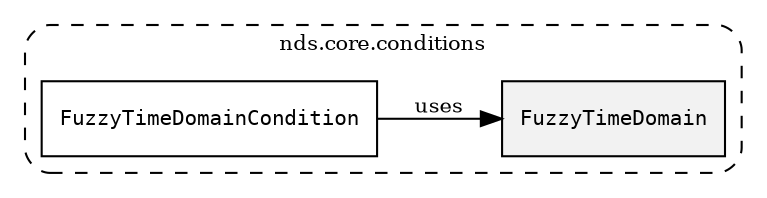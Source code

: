 /**
 * This dot file creates symbol collaboration diagram for FuzzyTimeDomain.
 */
digraph ZSERIO
{
    node [shape=box, fontsize=10];
    rankdir="LR";
    fontsize=10;
    tooltip="FuzzyTimeDomain collaboration diagram";

    subgraph "cluster_nds.core.conditions"
    {
        style="dashed, rounded";
        label="nds.core.conditions";
        tooltip="Package nds.core.conditions";
        href="../../../content/packages/nds.core.conditions.html#Package-nds-core-conditions";
        target="_parent";

        "FuzzyTimeDomain" [style="filled", fillcolor="#0000000D", target="_parent", label=<<font face="monospace"><table align="center" border="0" cellspacing="0" cellpadding="0"><tr><td href="../../../content/packages/nds.core.conditions.html#Enum-FuzzyTimeDomain" title="Enum defined in nds.core.conditions">FuzzyTimeDomain</td></tr></table></font>>];
        "FuzzyTimeDomainCondition" [target="_parent", label=<<font face="monospace"><table align="center" border="0" cellspacing="0" cellpadding="0"><tr><td href="../../../content/packages/nds.core.conditions.html#Structure-FuzzyTimeDomainCondition" title="Structure defined in nds.core.conditions">FuzzyTimeDomainCondition</td></tr></table></font>>];
    }

    "FuzzyTimeDomainCondition" -> "FuzzyTimeDomain" [label="uses", fontsize=10];
}
